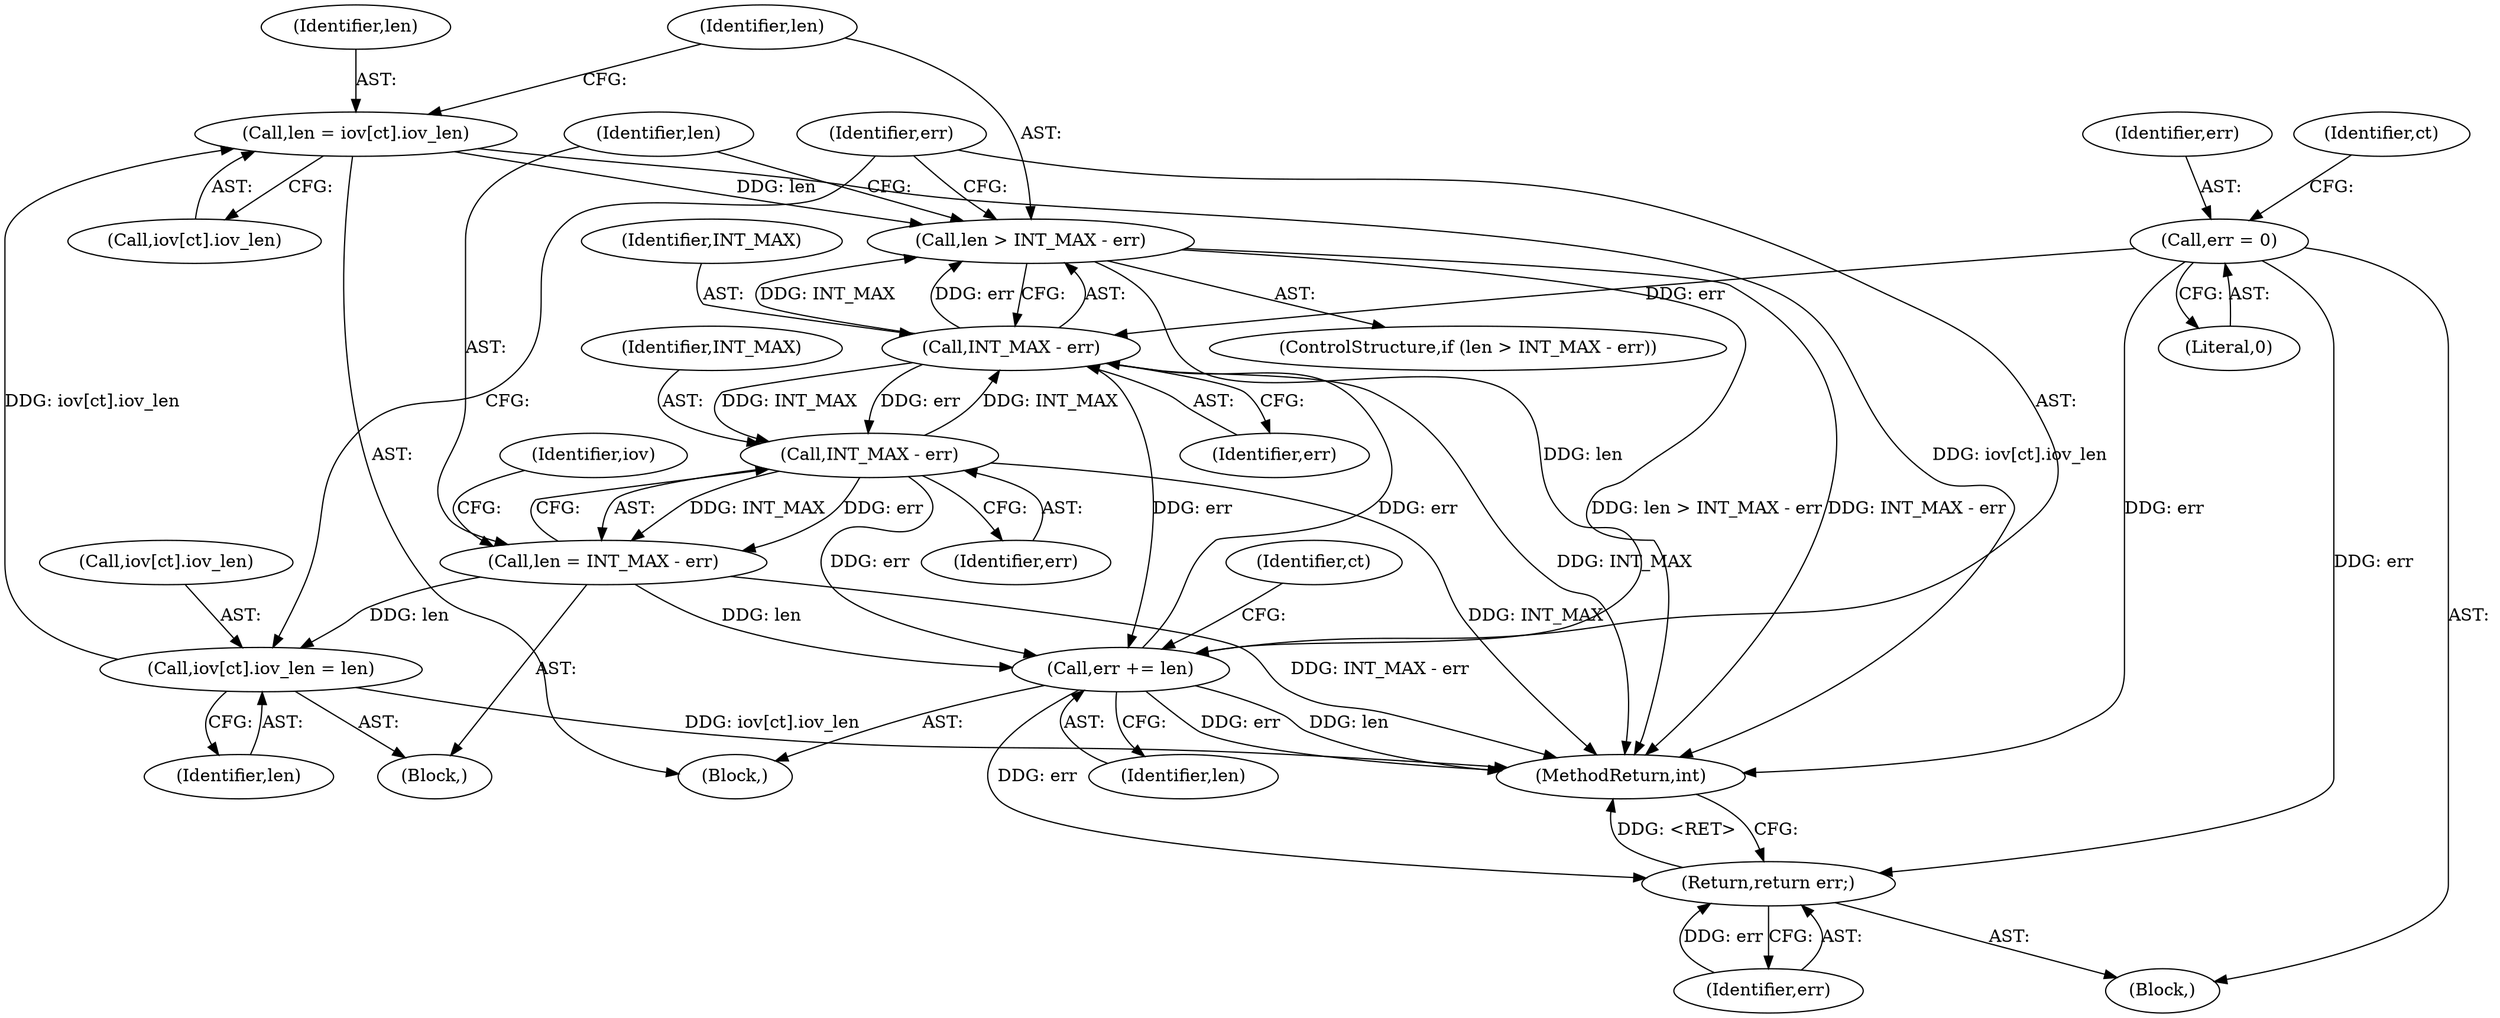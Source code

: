 digraph "0_linux_f3d3342602f8bcbf37d7c46641cb9bca7618eb1c_14@array" {
"1000198" [label="(Call,len = iov[ct].iov_len)"];
"1000217" [label="(Call,iov[ct].iov_len = len)"];
"1000212" [label="(Call,len = INT_MAX - err)"];
"1000214" [label="(Call,INT_MAX - err)"];
"1000208" [label="(Call,INT_MAX - err)"];
"1000224" [label="(Call,err += len)"];
"1000206" [label="(Call,len > INT_MAX - err)"];
"1000198" [label="(Call,len = iov[ct].iov_len)"];
"1000182" [label="(Call,err = 0)"];
"1000227" [label="(Return,return err;)"];
"1000183" [label="(Identifier,err)"];
"1000218" [label="(Call,iov[ct].iov_len)"];
"1000205" [label="(ControlStructure,if (len > INT_MAX - err))"];
"1000210" [label="(Identifier,err)"];
"1000223" [label="(Identifier,len)"];
"1000206" [label="(Call,len > INT_MAX - err)"];
"1000216" [label="(Identifier,err)"];
"1000105" [label="(Block,)"];
"1000207" [label="(Identifier,len)"];
"1000225" [label="(Identifier,err)"];
"1000213" [label="(Identifier,len)"];
"1000187" [label="(Identifier,ct)"];
"1000215" [label="(Identifier,INT_MAX)"];
"1000229" [label="(MethodReturn,int)"];
"1000198" [label="(Call,len = iov[ct].iov_len)"];
"1000184" [label="(Literal,0)"];
"1000200" [label="(Call,iov[ct].iov_len)"];
"1000227" [label="(Return,return err;)"];
"1000199" [label="(Identifier,len)"];
"1000208" [label="(Call,INT_MAX - err)"];
"1000228" [label="(Identifier,err)"];
"1000224" [label="(Call,err += len)"];
"1000212" [label="(Call,len = INT_MAX - err)"];
"1000195" [label="(Identifier,ct)"];
"1000220" [label="(Identifier,iov)"];
"1000217" [label="(Call,iov[ct].iov_len = len)"];
"1000182" [label="(Call,err = 0)"];
"1000211" [label="(Block,)"];
"1000209" [label="(Identifier,INT_MAX)"];
"1000214" [label="(Call,INT_MAX - err)"];
"1000226" [label="(Identifier,len)"];
"1000196" [label="(Block,)"];
"1000198" -> "1000196"  [label="AST: "];
"1000198" -> "1000200"  [label="CFG: "];
"1000199" -> "1000198"  [label="AST: "];
"1000200" -> "1000198"  [label="AST: "];
"1000207" -> "1000198"  [label="CFG: "];
"1000198" -> "1000229"  [label="DDG: iov[ct].iov_len"];
"1000217" -> "1000198"  [label="DDG: iov[ct].iov_len"];
"1000198" -> "1000206"  [label="DDG: len"];
"1000217" -> "1000211"  [label="AST: "];
"1000217" -> "1000223"  [label="CFG: "];
"1000218" -> "1000217"  [label="AST: "];
"1000223" -> "1000217"  [label="AST: "];
"1000225" -> "1000217"  [label="CFG: "];
"1000217" -> "1000229"  [label="DDG: iov[ct].iov_len"];
"1000212" -> "1000217"  [label="DDG: len"];
"1000212" -> "1000211"  [label="AST: "];
"1000212" -> "1000214"  [label="CFG: "];
"1000213" -> "1000212"  [label="AST: "];
"1000214" -> "1000212"  [label="AST: "];
"1000220" -> "1000212"  [label="CFG: "];
"1000212" -> "1000229"  [label="DDG: INT_MAX - err"];
"1000214" -> "1000212"  [label="DDG: INT_MAX"];
"1000214" -> "1000212"  [label="DDG: err"];
"1000212" -> "1000224"  [label="DDG: len"];
"1000214" -> "1000216"  [label="CFG: "];
"1000215" -> "1000214"  [label="AST: "];
"1000216" -> "1000214"  [label="AST: "];
"1000214" -> "1000229"  [label="DDG: INT_MAX"];
"1000214" -> "1000208"  [label="DDG: INT_MAX"];
"1000208" -> "1000214"  [label="DDG: INT_MAX"];
"1000208" -> "1000214"  [label="DDG: err"];
"1000214" -> "1000224"  [label="DDG: err"];
"1000208" -> "1000206"  [label="AST: "];
"1000208" -> "1000210"  [label="CFG: "];
"1000209" -> "1000208"  [label="AST: "];
"1000210" -> "1000208"  [label="AST: "];
"1000206" -> "1000208"  [label="CFG: "];
"1000208" -> "1000229"  [label="DDG: INT_MAX"];
"1000208" -> "1000206"  [label="DDG: INT_MAX"];
"1000208" -> "1000206"  [label="DDG: err"];
"1000224" -> "1000208"  [label="DDG: err"];
"1000182" -> "1000208"  [label="DDG: err"];
"1000208" -> "1000224"  [label="DDG: err"];
"1000224" -> "1000196"  [label="AST: "];
"1000224" -> "1000226"  [label="CFG: "];
"1000225" -> "1000224"  [label="AST: "];
"1000226" -> "1000224"  [label="AST: "];
"1000195" -> "1000224"  [label="CFG: "];
"1000224" -> "1000229"  [label="DDG: err"];
"1000224" -> "1000229"  [label="DDG: len"];
"1000206" -> "1000224"  [label="DDG: len"];
"1000224" -> "1000227"  [label="DDG: err"];
"1000206" -> "1000205"  [label="AST: "];
"1000207" -> "1000206"  [label="AST: "];
"1000213" -> "1000206"  [label="CFG: "];
"1000225" -> "1000206"  [label="CFG: "];
"1000206" -> "1000229"  [label="DDG: len > INT_MAX - err"];
"1000206" -> "1000229"  [label="DDG: INT_MAX - err"];
"1000182" -> "1000105"  [label="AST: "];
"1000182" -> "1000184"  [label="CFG: "];
"1000183" -> "1000182"  [label="AST: "];
"1000184" -> "1000182"  [label="AST: "];
"1000187" -> "1000182"  [label="CFG: "];
"1000182" -> "1000229"  [label="DDG: err"];
"1000182" -> "1000227"  [label="DDG: err"];
"1000227" -> "1000105"  [label="AST: "];
"1000227" -> "1000228"  [label="CFG: "];
"1000228" -> "1000227"  [label="AST: "];
"1000229" -> "1000227"  [label="CFG: "];
"1000227" -> "1000229"  [label="DDG: <RET>"];
"1000228" -> "1000227"  [label="DDG: err"];
}
